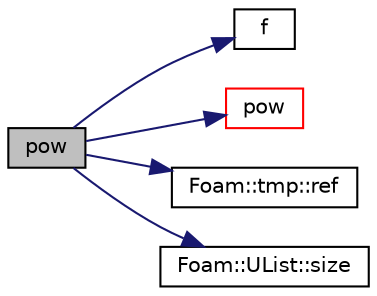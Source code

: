 digraph "pow"
{
  bgcolor="transparent";
  edge [fontname="Helvetica",fontsize="10",labelfontname="Helvetica",labelfontsize="10"];
  node [fontname="Helvetica",fontsize="10",shape=record];
  rankdir="LR";
  Node78090 [label="pow",height=0.2,width=0.4,color="black", fillcolor="grey75", style="filled", fontcolor="black"];
  Node78090 -> Node78091 [color="midnightblue",fontsize="10",style="solid",fontname="Helvetica"];
  Node78091 [label="f",height=0.2,width=0.4,color="black",URL="$a18335.html#a888be93833ac7a23170555c69c690288"];
  Node78090 -> Node78092 [color="midnightblue",fontsize="10",style="solid",fontname="Helvetica"];
  Node78092 [label="pow",height=0.2,width=0.4,color="red",URL="$a21851.html#a7500c8e9d27a442adc75e287de074c7c"];
  Node78090 -> Node78096 [color="midnightblue",fontsize="10",style="solid",fontname="Helvetica"];
  Node78096 [label="Foam::tmp::ref",height=0.2,width=0.4,color="black",URL="$a27077.html#aeaf81e641282874cef07f5b808efc83b",tooltip="Return non-const reference or generate a fatal error. "];
  Node78090 -> Node78097 [color="midnightblue",fontsize="10",style="solid",fontname="Helvetica"];
  Node78097 [label="Foam::UList::size",height=0.2,width=0.4,color="black",URL="$a26837.html#a47b3bf30da1eb3ab8076b5fbe00e0494",tooltip="Return the number of elements in the UList. "];
}
